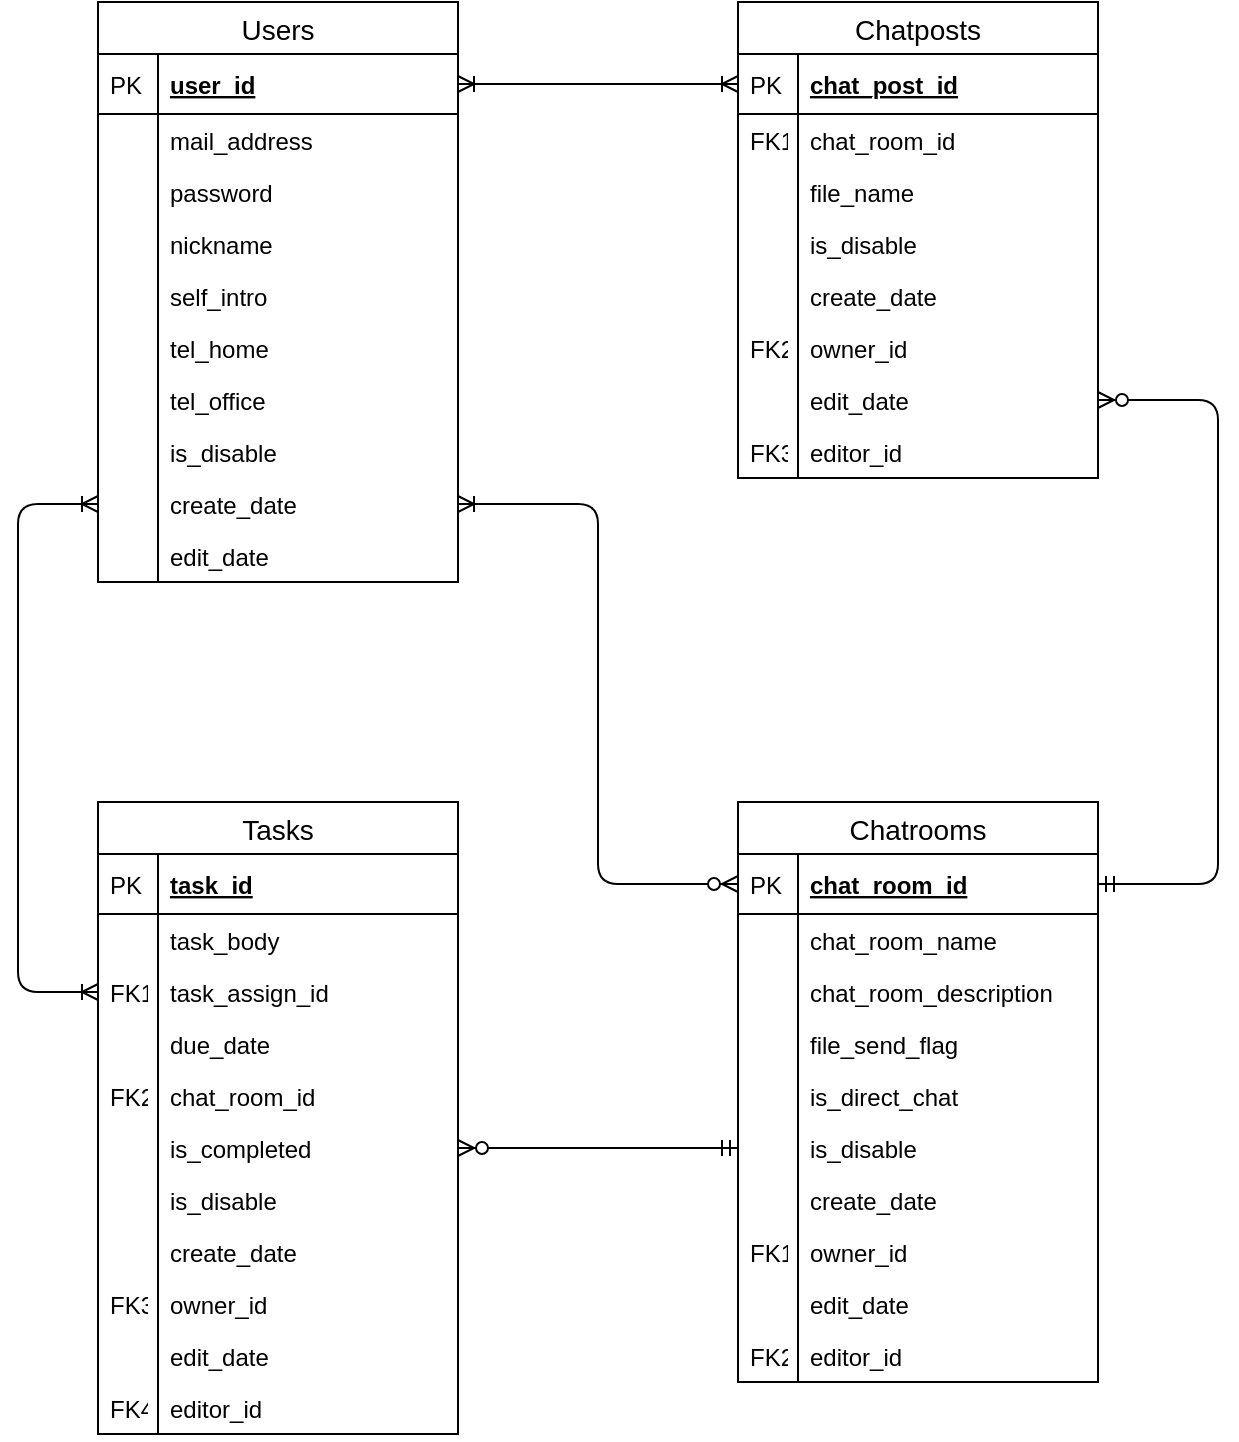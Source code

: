 <mxfile version="13.1.3">
    <diagram id="6hGFLwfOUW9BJ-s0fimq" name="Page-1">
        <mxGraphModel dx="1040" dy="845" grid="1" gridSize="10" guides="1" tooltips="1" connect="1" arrows="1" fold="1" page="1" pageScale="1" pageWidth="827" pageHeight="1169" math="0" shadow="0">
            <root>
                <mxCell id="0"/>
                <mxCell id="1" parent="0"/>
                <mxCell id="fFeSc8yLZqjDh52FjGIH-26" value="Chatposts" style="swimlane;fontStyle=0;childLayout=stackLayout;horizontal=1;startSize=26;horizontalStack=0;resizeParent=1;resizeParentMax=0;resizeLast=0;collapsible=1;marginBottom=0;align=center;fontSize=14;labelBackgroundColor=none;fillColor=none;" vertex="1" parent="1">
                    <mxGeometry x="480" y="160" width="180" height="238" as="geometry"/>
                </mxCell>
                <mxCell id="fFeSc8yLZqjDh52FjGIH-27" value="chat_post_id" style="shape=partialRectangle;top=0;left=0;right=0;bottom=1;align=left;verticalAlign=middle;fillColor=none;spacingLeft=34;spacingRight=4;overflow=hidden;rotatable=0;points=[[0,0.5],[1,0.5]];portConstraint=eastwest;dropTarget=0;fontStyle=5;fontSize=12;" vertex="1" parent="fFeSc8yLZqjDh52FjGIH-26">
                    <mxGeometry y="26" width="180" height="30" as="geometry"/>
                </mxCell>
                <mxCell id="fFeSc8yLZqjDh52FjGIH-28" value="PK" style="shape=partialRectangle;top=0;left=0;bottom=0;fillColor=none;align=left;verticalAlign=middle;spacingLeft=4;spacingRight=4;overflow=hidden;rotatable=0;points=[];portConstraint=eastwest;part=1;fontSize=12;" vertex="1" connectable="0" parent="fFeSc8yLZqjDh52FjGIH-27">
                    <mxGeometry width="30" height="30" as="geometry"/>
                </mxCell>
                <mxCell id="fFeSc8yLZqjDh52FjGIH-29" value="chat_room_id" style="shape=partialRectangle;top=0;left=0;right=0;bottom=0;align=left;verticalAlign=top;fillColor=none;spacingLeft=34;spacingRight=4;overflow=hidden;rotatable=0;points=[[0,0.5],[1,0.5]];portConstraint=eastwest;dropTarget=0;fontSize=12;" vertex="1" parent="fFeSc8yLZqjDh52FjGIH-26">
                    <mxGeometry y="56" width="180" height="26" as="geometry"/>
                </mxCell>
                <mxCell id="fFeSc8yLZqjDh52FjGIH-30" value="FK1" style="shape=partialRectangle;top=0;left=0;bottom=0;fillColor=none;align=left;verticalAlign=top;spacingLeft=4;spacingRight=4;overflow=hidden;rotatable=0;points=[];portConstraint=eastwest;part=1;fontSize=12;" vertex="1" connectable="0" parent="fFeSc8yLZqjDh52FjGIH-29">
                    <mxGeometry width="30" height="26" as="geometry"/>
                </mxCell>
                <mxCell id="fFeSc8yLZqjDh52FjGIH-31" value="file_name" style="shape=partialRectangle;top=0;left=0;right=0;bottom=0;align=left;verticalAlign=top;fillColor=none;spacingLeft=34;spacingRight=4;overflow=hidden;rotatable=0;points=[[0,0.5],[1,0.5]];portConstraint=eastwest;dropTarget=0;fontSize=12;" vertex="1" parent="fFeSc8yLZqjDh52FjGIH-26">
                    <mxGeometry y="82" width="180" height="26" as="geometry"/>
                </mxCell>
                <mxCell id="fFeSc8yLZqjDh52FjGIH-32" value="" style="shape=partialRectangle;top=0;left=0;bottom=0;fillColor=none;align=left;verticalAlign=top;spacingLeft=4;spacingRight=4;overflow=hidden;rotatable=0;points=[];portConstraint=eastwest;part=1;fontSize=12;" vertex="1" connectable="0" parent="fFeSc8yLZqjDh52FjGIH-31">
                    <mxGeometry width="30" height="26" as="geometry"/>
                </mxCell>
                <mxCell id="fFeSc8yLZqjDh52FjGIH-33" value="is_disable" style="shape=partialRectangle;top=0;left=0;right=0;bottom=0;align=left;verticalAlign=top;fillColor=none;spacingLeft=34;spacingRight=4;overflow=hidden;rotatable=0;points=[[0,0.5],[1,0.5]];portConstraint=eastwest;dropTarget=0;fontSize=12;" vertex="1" parent="fFeSc8yLZqjDh52FjGIH-26">
                    <mxGeometry y="108" width="180" height="26" as="geometry"/>
                </mxCell>
                <mxCell id="fFeSc8yLZqjDh52FjGIH-34" value="" style="shape=partialRectangle;top=0;left=0;bottom=0;fillColor=none;align=left;verticalAlign=top;spacingLeft=4;spacingRight=4;overflow=hidden;rotatable=0;points=[];portConstraint=eastwest;part=1;fontSize=12;" vertex="1" connectable="0" parent="fFeSc8yLZqjDh52FjGIH-33">
                    <mxGeometry width="30" height="26" as="geometry"/>
                </mxCell>
                <mxCell id="fFeSc8yLZqjDh52FjGIH-107" value="create_date" style="shape=partialRectangle;top=0;left=0;right=0;bottom=0;align=left;verticalAlign=top;fillColor=none;spacingLeft=34;spacingRight=4;overflow=hidden;rotatable=0;points=[[0,0.5],[1,0.5]];portConstraint=eastwest;dropTarget=0;fontSize=12;" vertex="1" parent="fFeSc8yLZqjDh52FjGIH-26">
                    <mxGeometry y="134" width="180" height="26" as="geometry"/>
                </mxCell>
                <mxCell id="fFeSc8yLZqjDh52FjGIH-108" value="" style="shape=partialRectangle;top=0;left=0;bottom=0;fillColor=none;align=left;verticalAlign=top;spacingLeft=4;spacingRight=4;overflow=hidden;rotatable=0;points=[];portConstraint=eastwest;part=1;fontSize=12;" vertex="1" connectable="0" parent="fFeSc8yLZqjDh52FjGIH-107">
                    <mxGeometry width="30" height="26" as="geometry"/>
                </mxCell>
                <mxCell id="fFeSc8yLZqjDh52FjGIH-109" value="owner_id" style="shape=partialRectangle;top=0;left=0;right=0;bottom=0;align=left;verticalAlign=top;fillColor=none;spacingLeft=34;spacingRight=4;overflow=hidden;rotatable=0;points=[[0,0.5],[1,0.5]];portConstraint=eastwest;dropTarget=0;fontSize=12;" vertex="1" parent="fFeSc8yLZqjDh52FjGIH-26">
                    <mxGeometry y="160" width="180" height="26" as="geometry"/>
                </mxCell>
                <mxCell id="fFeSc8yLZqjDh52FjGIH-110" value="FK2" style="shape=partialRectangle;top=0;left=0;bottom=0;fillColor=none;align=left;verticalAlign=top;spacingLeft=4;spacingRight=4;overflow=hidden;rotatable=0;points=[];portConstraint=eastwest;part=1;fontSize=12;" vertex="1" connectable="0" parent="fFeSc8yLZqjDh52FjGIH-109">
                    <mxGeometry width="30" height="26" as="geometry"/>
                </mxCell>
                <mxCell id="fFeSc8yLZqjDh52FjGIH-111" value="edit_date" style="shape=partialRectangle;top=0;left=0;right=0;bottom=0;align=left;verticalAlign=top;fillColor=none;spacingLeft=34;spacingRight=4;overflow=hidden;rotatable=0;points=[[0,0.5],[1,0.5]];portConstraint=eastwest;dropTarget=0;fontSize=12;" vertex="1" parent="fFeSc8yLZqjDh52FjGIH-26">
                    <mxGeometry y="186" width="180" height="26" as="geometry"/>
                </mxCell>
                <mxCell id="fFeSc8yLZqjDh52FjGIH-112" value="" style="shape=partialRectangle;top=0;left=0;bottom=0;fillColor=none;align=left;verticalAlign=top;spacingLeft=4;spacingRight=4;overflow=hidden;rotatable=0;points=[];portConstraint=eastwest;part=1;fontSize=12;" vertex="1" connectable="0" parent="fFeSc8yLZqjDh52FjGIH-111">
                    <mxGeometry width="30" height="26" as="geometry"/>
                </mxCell>
                <mxCell id="fFeSc8yLZqjDh52FjGIH-113" value="editor_id" style="shape=partialRectangle;top=0;left=0;right=0;bottom=0;align=left;verticalAlign=top;fillColor=none;spacingLeft=34;spacingRight=4;overflow=hidden;rotatable=0;points=[[0,0.5],[1,0.5]];portConstraint=eastwest;dropTarget=0;fontSize=12;" vertex="1" parent="fFeSc8yLZqjDh52FjGIH-26">
                    <mxGeometry y="212" width="180" height="26" as="geometry"/>
                </mxCell>
                <mxCell id="fFeSc8yLZqjDh52FjGIH-114" value="FK3" style="shape=partialRectangle;top=0;left=0;bottom=0;fillColor=none;align=left;verticalAlign=top;spacingLeft=4;spacingRight=4;overflow=hidden;rotatable=0;points=[];portConstraint=eastwest;part=1;fontSize=12;" vertex="1" connectable="0" parent="fFeSc8yLZqjDh52FjGIH-113">
                    <mxGeometry width="30" height="26" as="geometry"/>
                </mxCell>
                <mxCell id="fFeSc8yLZqjDh52FjGIH-1" value="Users" style="swimlane;fontStyle=0;childLayout=stackLayout;horizontal=1;startSize=26;horizontalStack=0;resizeParent=1;resizeParentMax=0;resizeLast=0;collapsible=1;marginBottom=0;align=center;fontSize=14;" vertex="1" parent="1">
                    <mxGeometry x="160" y="160" width="180" height="290" as="geometry">
                        <mxRectangle x="80" y="160" width="70" height="26" as="alternateBounds"/>
                    </mxGeometry>
                </mxCell>
                <mxCell id="fFeSc8yLZqjDh52FjGIH-2" value="user_id" style="shape=partialRectangle;top=0;left=0;right=0;bottom=1;align=left;verticalAlign=middle;fillColor=none;spacingLeft=34;spacingRight=4;overflow=hidden;rotatable=0;points=[[0,0.5],[1,0.5]];portConstraint=eastwest;dropTarget=0;fontStyle=5;fontSize=12;" vertex="1" parent="fFeSc8yLZqjDh52FjGIH-1">
                    <mxGeometry y="26" width="180" height="30" as="geometry"/>
                </mxCell>
                <mxCell id="fFeSc8yLZqjDh52FjGIH-3" value="PK" style="shape=partialRectangle;top=0;left=0;bottom=0;fillColor=none;align=left;verticalAlign=middle;spacingLeft=4;spacingRight=4;overflow=hidden;rotatable=0;points=[];portConstraint=eastwest;part=1;fontSize=12;" vertex="1" connectable="0" parent="fFeSc8yLZqjDh52FjGIH-2">
                    <mxGeometry width="30" height="30" as="geometry"/>
                </mxCell>
                <mxCell id="fFeSc8yLZqjDh52FjGIH-4" value="mail_address" style="shape=partialRectangle;top=0;left=0;right=0;bottom=0;align=left;verticalAlign=top;fillColor=none;spacingLeft=34;spacingRight=4;overflow=hidden;rotatable=0;points=[[0,0.5],[1,0.5]];portConstraint=eastwest;dropTarget=0;fontSize=12;" vertex="1" parent="fFeSc8yLZqjDh52FjGIH-1">
                    <mxGeometry y="56" width="180" height="26" as="geometry"/>
                </mxCell>
                <mxCell id="fFeSc8yLZqjDh52FjGIH-5" value="" style="shape=partialRectangle;top=0;left=0;bottom=0;fillColor=none;align=left;verticalAlign=top;spacingLeft=4;spacingRight=4;overflow=hidden;rotatable=0;points=[];portConstraint=eastwest;part=1;fontSize=12;" vertex="1" connectable="0" parent="fFeSc8yLZqjDh52FjGIH-4">
                    <mxGeometry width="30" height="26" as="geometry"/>
                </mxCell>
                <mxCell id="fFeSc8yLZqjDh52FjGIH-20" value="password" style="shape=partialRectangle;top=0;left=0;right=0;bottom=0;align=left;verticalAlign=top;fillColor=none;spacingLeft=34;spacingRight=4;overflow=hidden;rotatable=0;points=[[0,0.5],[1,0.5]];portConstraint=eastwest;dropTarget=0;fontSize=12;" vertex="1" parent="fFeSc8yLZqjDh52FjGIH-1">
                    <mxGeometry y="82" width="180" height="26" as="geometry"/>
                </mxCell>
                <mxCell id="fFeSc8yLZqjDh52FjGIH-21" value="" style="shape=partialRectangle;top=0;left=0;bottom=0;fillColor=none;align=left;verticalAlign=top;spacingLeft=4;spacingRight=4;overflow=hidden;rotatable=0;points=[];portConstraint=eastwest;part=1;fontSize=12;" vertex="1" connectable="0" parent="fFeSc8yLZqjDh52FjGIH-20">
                    <mxGeometry width="30" height="26" as="geometry"/>
                </mxCell>
                <mxCell id="fFeSc8yLZqjDh52FjGIH-6" value="nickname" style="shape=partialRectangle;top=0;left=0;right=0;bottom=0;align=left;verticalAlign=top;fillColor=none;spacingLeft=34;spacingRight=4;overflow=hidden;rotatable=0;points=[[0,0.5],[1,0.5]];portConstraint=eastwest;dropTarget=0;fontSize=12;labelBackgroundColor=none;" vertex="1" parent="fFeSc8yLZqjDh52FjGIH-1">
                    <mxGeometry y="108" width="180" height="26" as="geometry"/>
                </mxCell>
                <mxCell id="fFeSc8yLZqjDh52FjGIH-7" value="" style="shape=partialRectangle;top=0;left=0;bottom=0;fillColor=none;align=left;verticalAlign=top;spacingLeft=4;spacingRight=4;overflow=hidden;rotatable=0;points=[];portConstraint=eastwest;part=1;fontSize=12;" vertex="1" connectable="0" parent="fFeSc8yLZqjDh52FjGIH-6">
                    <mxGeometry width="30" height="26" as="geometry"/>
                </mxCell>
                <mxCell id="fFeSc8yLZqjDh52FjGIH-8" value="self_intro" style="shape=partialRectangle;top=0;left=0;right=0;bottom=0;align=left;verticalAlign=top;fillColor=none;spacingLeft=34;spacingRight=4;overflow=hidden;rotatable=0;points=[[0,0.5],[1,0.5]];portConstraint=eastwest;dropTarget=0;fontSize=12;" vertex="1" parent="fFeSc8yLZqjDh52FjGIH-1">
                    <mxGeometry y="134" width="180" height="26" as="geometry"/>
                </mxCell>
                <mxCell id="fFeSc8yLZqjDh52FjGIH-9" value="" style="shape=partialRectangle;top=0;left=0;bottom=0;fillColor=none;align=left;verticalAlign=top;spacingLeft=4;spacingRight=4;overflow=hidden;rotatable=0;points=[];portConstraint=eastwest;part=1;fontSize=12;" vertex="1" connectable="0" parent="fFeSc8yLZqjDh52FjGIH-8">
                    <mxGeometry width="30" height="26" as="geometry"/>
                </mxCell>
                <mxCell id="fFeSc8yLZqjDh52FjGIH-14" value="tel_home" style="shape=partialRectangle;top=0;left=0;right=0;bottom=0;align=left;verticalAlign=top;fillColor=none;spacingLeft=34;spacingRight=4;overflow=hidden;rotatable=0;points=[[0,0.5],[1,0.5]];portConstraint=eastwest;dropTarget=0;fontSize=12;" vertex="1" parent="fFeSc8yLZqjDh52FjGIH-1">
                    <mxGeometry y="160" width="180" height="26" as="geometry"/>
                </mxCell>
                <mxCell id="fFeSc8yLZqjDh52FjGIH-15" value="" style="shape=partialRectangle;top=0;left=0;bottom=0;fillColor=none;align=left;verticalAlign=top;spacingLeft=4;spacingRight=4;overflow=hidden;rotatable=0;points=[];portConstraint=eastwest;part=1;fontSize=12;" vertex="1" connectable="0" parent="fFeSc8yLZqjDh52FjGIH-14">
                    <mxGeometry width="30" height="26" as="geometry"/>
                </mxCell>
                <mxCell id="fFeSc8yLZqjDh52FjGIH-16" value="tel_office" style="shape=partialRectangle;top=0;left=0;right=0;bottom=0;align=left;verticalAlign=top;fillColor=none;spacingLeft=34;spacingRight=4;overflow=hidden;rotatable=0;points=[[0,0.5],[1,0.5]];portConstraint=eastwest;dropTarget=0;fontSize=12;" vertex="1" parent="fFeSc8yLZqjDh52FjGIH-1">
                    <mxGeometry y="186" width="180" height="26" as="geometry"/>
                </mxCell>
                <mxCell id="fFeSc8yLZqjDh52FjGIH-17" value="" style="shape=partialRectangle;top=0;left=0;bottom=0;fillColor=none;align=left;verticalAlign=top;spacingLeft=4;spacingRight=4;overflow=hidden;rotatable=0;points=[];portConstraint=eastwest;part=1;fontSize=12;" vertex="1" connectable="0" parent="fFeSc8yLZqjDh52FjGIH-16">
                    <mxGeometry width="30" height="26" as="geometry"/>
                </mxCell>
                <mxCell id="fFeSc8yLZqjDh52FjGIH-18" value="is_disable" style="shape=partialRectangle;top=0;left=0;right=0;bottom=0;align=left;verticalAlign=top;fillColor=none;spacingLeft=34;spacingRight=4;overflow=hidden;rotatable=0;points=[[0,0.5],[1,0.5]];portConstraint=eastwest;dropTarget=0;fontSize=12;" vertex="1" parent="fFeSc8yLZqjDh52FjGIH-1">
                    <mxGeometry y="212" width="180" height="26" as="geometry"/>
                </mxCell>
                <mxCell id="fFeSc8yLZqjDh52FjGIH-19" value="" style="shape=partialRectangle;top=0;left=0;bottom=0;fillColor=none;align=left;verticalAlign=top;spacingLeft=4;spacingRight=4;overflow=hidden;rotatable=0;points=[];portConstraint=eastwest;part=1;fontSize=12;" vertex="1" connectable="0" parent="fFeSc8yLZqjDh52FjGIH-18">
                    <mxGeometry width="30" height="26" as="geometry"/>
                </mxCell>
                <mxCell id="fFeSc8yLZqjDh52FjGIH-67" value="create_date" style="shape=partialRectangle;top=0;left=0;right=0;bottom=0;align=left;verticalAlign=top;fillColor=none;spacingLeft=34;spacingRight=4;overflow=hidden;rotatable=0;points=[[0,0.5],[1,0.5]];portConstraint=eastwest;dropTarget=0;fontSize=12;" vertex="1" parent="fFeSc8yLZqjDh52FjGIH-1">
                    <mxGeometry y="238" width="180" height="26" as="geometry"/>
                </mxCell>
                <mxCell id="fFeSc8yLZqjDh52FjGIH-68" value="" style="shape=partialRectangle;top=0;left=0;bottom=0;fillColor=none;align=left;verticalAlign=top;spacingLeft=4;spacingRight=4;overflow=hidden;rotatable=0;points=[];portConstraint=eastwest;part=1;fontSize=12;" vertex="1" connectable="0" parent="fFeSc8yLZqjDh52FjGIH-67">
                    <mxGeometry width="30" height="26" as="geometry"/>
                </mxCell>
                <mxCell id="fFeSc8yLZqjDh52FjGIH-69" value="edit_date" style="shape=partialRectangle;top=0;left=0;right=0;bottom=0;align=left;verticalAlign=top;fillColor=none;spacingLeft=34;spacingRight=4;overflow=hidden;rotatable=0;points=[[0,0.5],[1,0.5]];portConstraint=eastwest;dropTarget=0;fontSize=12;" vertex="1" parent="fFeSc8yLZqjDh52FjGIH-1">
                    <mxGeometry y="264" width="180" height="26" as="geometry"/>
                </mxCell>
                <mxCell id="fFeSc8yLZqjDh52FjGIH-70" value="" style="shape=partialRectangle;top=0;left=0;bottom=0;fillColor=none;align=left;verticalAlign=top;spacingLeft=4;spacingRight=4;overflow=hidden;rotatable=0;points=[];portConstraint=eastwest;part=1;fontSize=12;" vertex="1" connectable="0" parent="fFeSc8yLZqjDh52FjGIH-69">
                    <mxGeometry width="30" height="26" as="geometry"/>
                </mxCell>
                <mxCell id="fFeSc8yLZqjDh52FjGIH-72" value="Tasks" style="swimlane;fontStyle=0;childLayout=stackLayout;horizontal=1;startSize=26;horizontalStack=0;resizeParent=1;resizeParentMax=0;resizeLast=0;collapsible=1;marginBottom=0;align=center;fontSize=14;labelBackgroundColor=none;fillColor=none;" vertex="1" parent="1">
                    <mxGeometry x="160" y="560" width="180" height="316" as="geometry"/>
                </mxCell>
                <mxCell id="fFeSc8yLZqjDh52FjGIH-73" value="task_id" style="shape=partialRectangle;top=0;left=0;right=0;bottom=1;align=left;verticalAlign=middle;fillColor=none;spacingLeft=34;spacingRight=4;overflow=hidden;rotatable=0;points=[[0,0.5],[1,0.5]];portConstraint=eastwest;dropTarget=0;fontStyle=5;fontSize=12;" vertex="1" parent="fFeSc8yLZqjDh52FjGIH-72">
                    <mxGeometry y="26" width="180" height="30" as="geometry"/>
                </mxCell>
                <mxCell id="fFeSc8yLZqjDh52FjGIH-74" value="PK" style="shape=partialRectangle;top=0;left=0;bottom=0;fillColor=none;align=left;verticalAlign=middle;spacingLeft=4;spacingRight=4;overflow=hidden;rotatable=0;points=[];portConstraint=eastwest;part=1;fontSize=12;" vertex="1" connectable="0" parent="fFeSc8yLZqjDh52FjGIH-73">
                    <mxGeometry width="30" height="30" as="geometry"/>
                </mxCell>
                <mxCell id="fFeSc8yLZqjDh52FjGIH-75" value="task_body" style="shape=partialRectangle;top=0;left=0;right=0;bottom=0;align=left;verticalAlign=top;fillColor=none;spacingLeft=34;spacingRight=4;overflow=hidden;rotatable=0;points=[[0,0.5],[1,0.5]];portConstraint=eastwest;dropTarget=0;fontSize=12;" vertex="1" parent="fFeSc8yLZqjDh52FjGIH-72">
                    <mxGeometry y="56" width="180" height="26" as="geometry"/>
                </mxCell>
                <mxCell id="fFeSc8yLZqjDh52FjGIH-76" value="" style="shape=partialRectangle;top=0;left=0;bottom=0;fillColor=none;align=left;verticalAlign=top;spacingLeft=4;spacingRight=4;overflow=hidden;rotatable=0;points=[];portConstraint=eastwest;part=1;fontSize=12;" vertex="1" connectable="0" parent="fFeSc8yLZqjDh52FjGIH-75">
                    <mxGeometry width="30" height="26" as="geometry"/>
                </mxCell>
                <mxCell id="fFeSc8yLZqjDh52FjGIH-77" value="task_assign_id" style="shape=partialRectangle;top=0;left=0;right=0;bottom=0;align=left;verticalAlign=top;fillColor=none;spacingLeft=34;spacingRight=4;overflow=hidden;rotatable=0;points=[[0,0.5],[1,0.5]];portConstraint=eastwest;dropTarget=0;fontSize=12;" vertex="1" parent="fFeSc8yLZqjDh52FjGIH-72">
                    <mxGeometry y="82" width="180" height="26" as="geometry"/>
                </mxCell>
                <mxCell id="fFeSc8yLZqjDh52FjGIH-78" value="FK1" style="shape=partialRectangle;top=0;left=0;bottom=0;fillColor=none;align=left;verticalAlign=top;spacingLeft=4;spacingRight=4;overflow=hidden;rotatable=0;points=[];portConstraint=eastwest;part=1;fontSize=12;" vertex="1" connectable="0" parent="fFeSc8yLZqjDh52FjGIH-77">
                    <mxGeometry width="30" height="26" as="geometry"/>
                </mxCell>
                <mxCell id="fFeSc8yLZqjDh52FjGIH-79" value="due_date" style="shape=partialRectangle;top=0;left=0;right=0;bottom=0;align=left;verticalAlign=top;fillColor=none;spacingLeft=34;spacingRight=4;overflow=hidden;rotatable=0;points=[[0,0.5],[1,0.5]];portConstraint=eastwest;dropTarget=0;fontSize=12;" vertex="1" parent="fFeSc8yLZqjDh52FjGIH-72">
                    <mxGeometry y="108" width="180" height="26" as="geometry"/>
                </mxCell>
                <mxCell id="fFeSc8yLZqjDh52FjGIH-80" value="" style="shape=partialRectangle;top=0;left=0;bottom=0;fillColor=none;align=left;verticalAlign=top;spacingLeft=4;spacingRight=4;overflow=hidden;rotatable=0;points=[];portConstraint=eastwest;part=1;fontSize=12;" vertex="1" connectable="0" parent="fFeSc8yLZqjDh52FjGIH-79">
                    <mxGeometry width="30" height="26" as="geometry"/>
                </mxCell>
                <mxCell id="fFeSc8yLZqjDh52FjGIH-83" value="chat_room_id" style="shape=partialRectangle;top=0;left=0;right=0;bottom=0;align=left;verticalAlign=top;fillColor=none;spacingLeft=34;spacingRight=4;overflow=hidden;rotatable=0;points=[[0,0.5],[1,0.5]];portConstraint=eastwest;dropTarget=0;fontSize=12;" vertex="1" parent="fFeSc8yLZqjDh52FjGIH-72">
                    <mxGeometry y="134" width="180" height="26" as="geometry"/>
                </mxCell>
                <mxCell id="fFeSc8yLZqjDh52FjGIH-84" value="FK2" style="shape=partialRectangle;top=0;left=0;bottom=0;fillColor=none;align=left;verticalAlign=top;spacingLeft=4;spacingRight=4;overflow=hidden;rotatable=0;points=[];portConstraint=eastwest;part=1;fontSize=12;" vertex="1" connectable="0" parent="fFeSc8yLZqjDh52FjGIH-83">
                    <mxGeometry width="30" height="26" as="geometry"/>
                </mxCell>
                <mxCell id="fFeSc8yLZqjDh52FjGIH-85" value="is_completed" style="shape=partialRectangle;top=0;left=0;right=0;bottom=0;align=left;verticalAlign=top;fillColor=none;spacingLeft=34;spacingRight=4;overflow=hidden;rotatable=0;points=[[0,0.5],[1,0.5]];portConstraint=eastwest;dropTarget=0;fontSize=12;" vertex="1" parent="fFeSc8yLZqjDh52FjGIH-72">
                    <mxGeometry y="160" width="180" height="26" as="geometry"/>
                </mxCell>
                <mxCell id="fFeSc8yLZqjDh52FjGIH-86" value="" style="shape=partialRectangle;top=0;left=0;bottom=0;fillColor=none;align=left;verticalAlign=top;spacingLeft=4;spacingRight=4;overflow=hidden;rotatable=0;points=[];portConstraint=eastwest;part=1;fontSize=12;" vertex="1" connectable="0" parent="fFeSc8yLZqjDh52FjGIH-85">
                    <mxGeometry width="30" height="26" as="geometry"/>
                </mxCell>
                <mxCell id="fFeSc8yLZqjDh52FjGIH-87" value="is_disable" style="shape=partialRectangle;top=0;left=0;right=0;bottom=0;align=left;verticalAlign=top;fillColor=none;spacingLeft=34;spacingRight=4;overflow=hidden;rotatable=0;points=[[0,0.5],[1,0.5]];portConstraint=eastwest;dropTarget=0;fontSize=12;" vertex="1" parent="fFeSc8yLZqjDh52FjGIH-72">
                    <mxGeometry y="186" width="180" height="26" as="geometry"/>
                </mxCell>
                <mxCell id="fFeSc8yLZqjDh52FjGIH-88" value="" style="shape=partialRectangle;top=0;left=0;bottom=0;fillColor=none;align=left;verticalAlign=top;spacingLeft=4;spacingRight=4;overflow=hidden;rotatable=0;points=[];portConstraint=eastwest;part=1;fontSize=12;" vertex="1" connectable="0" parent="fFeSc8yLZqjDh52FjGIH-87">
                    <mxGeometry width="30" height="26" as="geometry"/>
                </mxCell>
                <mxCell id="fFeSc8yLZqjDh52FjGIH-89" value="create_date" style="shape=partialRectangle;top=0;left=0;right=0;bottom=0;align=left;verticalAlign=top;fillColor=none;spacingLeft=34;spacingRight=4;overflow=hidden;rotatable=0;points=[[0,0.5],[1,0.5]];portConstraint=eastwest;dropTarget=0;fontSize=12;" vertex="1" parent="fFeSc8yLZqjDh52FjGIH-72">
                    <mxGeometry y="212" width="180" height="26" as="geometry"/>
                </mxCell>
                <mxCell id="fFeSc8yLZqjDh52FjGIH-90" value="" style="shape=partialRectangle;top=0;left=0;bottom=0;fillColor=none;align=left;verticalAlign=top;spacingLeft=4;spacingRight=4;overflow=hidden;rotatable=0;points=[];portConstraint=eastwest;part=1;fontSize=12;" vertex="1" connectable="0" parent="fFeSc8yLZqjDh52FjGIH-89">
                    <mxGeometry width="30" height="26" as="geometry"/>
                </mxCell>
                <mxCell id="fFeSc8yLZqjDh52FjGIH-91" value="owner_id" style="shape=partialRectangle;top=0;left=0;right=0;bottom=0;align=left;verticalAlign=top;fillColor=none;spacingLeft=34;spacingRight=4;overflow=hidden;rotatable=0;points=[[0,0.5],[1,0.5]];portConstraint=eastwest;dropTarget=0;fontSize=12;" vertex="1" parent="fFeSc8yLZqjDh52FjGIH-72">
                    <mxGeometry y="238" width="180" height="26" as="geometry"/>
                </mxCell>
                <mxCell id="fFeSc8yLZqjDh52FjGIH-92" value="FK3" style="shape=partialRectangle;top=0;left=0;bottom=0;fillColor=none;align=left;verticalAlign=top;spacingLeft=4;spacingRight=4;overflow=hidden;rotatable=0;points=[];portConstraint=eastwest;part=1;fontSize=12;" vertex="1" connectable="0" parent="fFeSc8yLZqjDh52FjGIH-91">
                    <mxGeometry width="30" height="26" as="geometry"/>
                </mxCell>
                <mxCell id="fFeSc8yLZqjDh52FjGIH-93" value="edit_date" style="shape=partialRectangle;top=0;left=0;right=0;bottom=0;align=left;verticalAlign=top;fillColor=none;spacingLeft=34;spacingRight=4;overflow=hidden;rotatable=0;points=[[0,0.5],[1,0.5]];portConstraint=eastwest;dropTarget=0;fontSize=12;" vertex="1" parent="fFeSc8yLZqjDh52FjGIH-72">
                    <mxGeometry y="264" width="180" height="26" as="geometry"/>
                </mxCell>
                <mxCell id="fFeSc8yLZqjDh52FjGIH-94" value="" style="shape=partialRectangle;top=0;left=0;bottom=0;fillColor=none;align=left;verticalAlign=top;spacingLeft=4;spacingRight=4;overflow=hidden;rotatable=0;points=[];portConstraint=eastwest;part=1;fontSize=12;" vertex="1" connectable="0" parent="fFeSc8yLZqjDh52FjGIH-93">
                    <mxGeometry width="30" height="26" as="geometry"/>
                </mxCell>
                <mxCell id="fFeSc8yLZqjDh52FjGIH-95" value="editor_id" style="shape=partialRectangle;top=0;left=0;right=0;bottom=0;align=left;verticalAlign=top;fillColor=none;spacingLeft=34;spacingRight=4;overflow=hidden;rotatable=0;points=[[0,0.5],[1,0.5]];portConstraint=eastwest;dropTarget=0;fontSize=12;" vertex="1" parent="fFeSc8yLZqjDh52FjGIH-72">
                    <mxGeometry y="290" width="180" height="26" as="geometry"/>
                </mxCell>
                <mxCell id="fFeSc8yLZqjDh52FjGIH-96" value="FK4" style="shape=partialRectangle;top=0;left=0;bottom=0;fillColor=none;align=left;verticalAlign=top;spacingLeft=4;spacingRight=4;overflow=hidden;rotatable=0;points=[];portConstraint=eastwest;part=1;fontSize=12;" vertex="1" connectable="0" parent="fFeSc8yLZqjDh52FjGIH-95">
                    <mxGeometry width="30" height="26" as="geometry"/>
                </mxCell>
                <mxCell id="fFeSc8yLZqjDh52FjGIH-50" value="Chatrooms" style="swimlane;fontStyle=0;childLayout=stackLayout;horizontal=1;startSize=26;horizontalStack=0;resizeParent=1;resizeParentMax=0;resizeLast=0;collapsible=1;marginBottom=0;align=center;fontSize=14;labelBackgroundColor=none;fillColor=none;" vertex="1" parent="1">
                    <mxGeometry x="480" y="560" width="180" height="290" as="geometry"/>
                </mxCell>
                <mxCell id="fFeSc8yLZqjDh52FjGIH-51" value="chat_room_id" style="shape=partialRectangle;top=0;left=0;right=0;bottom=1;align=left;verticalAlign=middle;fillColor=none;spacingLeft=34;spacingRight=4;overflow=hidden;rotatable=0;points=[[0,0.5],[1,0.5]];portConstraint=eastwest;dropTarget=0;fontStyle=5;fontSize=12;" vertex="1" parent="fFeSc8yLZqjDh52FjGIH-50">
                    <mxGeometry y="26" width="180" height="30" as="geometry"/>
                </mxCell>
                <mxCell id="fFeSc8yLZqjDh52FjGIH-52" value="PK" style="shape=partialRectangle;top=0;left=0;bottom=0;fillColor=none;align=left;verticalAlign=middle;spacingLeft=4;spacingRight=4;overflow=hidden;rotatable=0;points=[];portConstraint=eastwest;part=1;fontSize=12;" vertex="1" connectable="0" parent="fFeSc8yLZqjDh52FjGIH-51">
                    <mxGeometry width="30" height="30" as="geometry"/>
                </mxCell>
                <mxCell id="fFeSc8yLZqjDh52FjGIH-53" value="chat_room_name" style="shape=partialRectangle;top=0;left=0;right=0;bottom=0;align=left;verticalAlign=top;fillColor=none;spacingLeft=34;spacingRight=4;overflow=hidden;rotatable=0;points=[[0,0.5],[1,0.5]];portConstraint=eastwest;dropTarget=0;fontSize=12;" vertex="1" parent="fFeSc8yLZqjDh52FjGIH-50">
                    <mxGeometry y="56" width="180" height="26" as="geometry"/>
                </mxCell>
                <mxCell id="fFeSc8yLZqjDh52FjGIH-54" value="" style="shape=partialRectangle;top=0;left=0;bottom=0;fillColor=none;align=left;verticalAlign=top;spacingLeft=4;spacingRight=4;overflow=hidden;rotatable=0;points=[];portConstraint=eastwest;part=1;fontSize=12;" vertex="1" connectable="0" parent="fFeSc8yLZqjDh52FjGIH-53">
                    <mxGeometry width="30" height="26" as="geometry"/>
                </mxCell>
                <mxCell id="fFeSc8yLZqjDh52FjGIH-55" value="chat_room_description" style="shape=partialRectangle;top=0;left=0;right=0;bottom=0;align=left;verticalAlign=top;fillColor=none;spacingLeft=34;spacingRight=4;overflow=hidden;rotatable=0;points=[[0,0.5],[1,0.5]];portConstraint=eastwest;dropTarget=0;fontSize=12;" vertex="1" parent="fFeSc8yLZqjDh52FjGIH-50">
                    <mxGeometry y="82" width="180" height="26" as="geometry"/>
                </mxCell>
                <mxCell id="fFeSc8yLZqjDh52FjGIH-56" value="" style="shape=partialRectangle;top=0;left=0;bottom=0;fillColor=none;align=left;verticalAlign=top;spacingLeft=4;spacingRight=4;overflow=hidden;rotatable=0;points=[];portConstraint=eastwest;part=1;fontSize=12;" vertex="1" connectable="0" parent="fFeSc8yLZqjDh52FjGIH-55">
                    <mxGeometry width="30" height="26" as="geometry"/>
                </mxCell>
                <mxCell id="fFeSc8yLZqjDh52FjGIH-57" value="file_send_flag" style="shape=partialRectangle;top=0;left=0;right=0;bottom=0;align=left;verticalAlign=top;fillColor=none;spacingLeft=34;spacingRight=4;overflow=hidden;rotatable=0;points=[[0,0.5],[1,0.5]];portConstraint=eastwest;dropTarget=0;fontSize=12;" vertex="1" parent="fFeSc8yLZqjDh52FjGIH-50">
                    <mxGeometry y="108" width="180" height="26" as="geometry"/>
                </mxCell>
                <mxCell id="fFeSc8yLZqjDh52FjGIH-58" value="" style="shape=partialRectangle;top=0;left=0;bottom=0;fillColor=none;align=left;verticalAlign=top;spacingLeft=4;spacingRight=4;overflow=hidden;rotatable=0;points=[];portConstraint=eastwest;part=1;fontSize=12;" vertex="1" connectable="0" parent="fFeSc8yLZqjDh52FjGIH-57">
                    <mxGeometry width="30" height="26" as="geometry"/>
                </mxCell>
                <mxCell id="fFeSc8yLZqjDh52FjGIH-62" value="is_direct_chat" style="shape=partialRectangle;top=0;left=0;right=0;bottom=0;align=left;verticalAlign=top;fillColor=none;spacingLeft=34;spacingRight=4;overflow=hidden;rotatable=0;points=[[0,0.5],[1,0.5]];portConstraint=eastwest;dropTarget=0;fontSize=12;" vertex="1" parent="fFeSc8yLZqjDh52FjGIH-50">
                    <mxGeometry y="134" width="180" height="26" as="geometry"/>
                </mxCell>
                <mxCell id="fFeSc8yLZqjDh52FjGIH-63" value="" style="shape=partialRectangle;top=0;left=0;bottom=0;fillColor=none;align=left;verticalAlign=top;spacingLeft=4;spacingRight=4;overflow=hidden;rotatable=0;points=[];portConstraint=eastwest;part=1;fontSize=12;" vertex="1" connectable="0" parent="fFeSc8yLZqjDh52FjGIH-62">
                    <mxGeometry width="30" height="26" as="geometry"/>
                </mxCell>
                <mxCell id="fFeSc8yLZqjDh52FjGIH-97" value="is_disable" style="shape=partialRectangle;top=0;left=0;right=0;bottom=0;align=left;verticalAlign=top;fillColor=none;spacingLeft=34;spacingRight=4;overflow=hidden;rotatable=0;points=[[0,0.5],[1,0.5]];portConstraint=eastwest;dropTarget=0;fontSize=12;" vertex="1" parent="fFeSc8yLZqjDh52FjGIH-50">
                    <mxGeometry y="160" width="180" height="26" as="geometry"/>
                </mxCell>
                <mxCell id="fFeSc8yLZqjDh52FjGIH-98" value="" style="shape=partialRectangle;top=0;left=0;bottom=0;fillColor=none;align=left;verticalAlign=top;spacingLeft=4;spacingRight=4;overflow=hidden;rotatable=0;points=[];portConstraint=eastwest;part=1;fontSize=12;" vertex="1" connectable="0" parent="fFeSc8yLZqjDh52FjGIH-97">
                    <mxGeometry width="30" height="26" as="geometry"/>
                </mxCell>
                <mxCell id="fFeSc8yLZqjDh52FjGIH-99" value="create_date" style="shape=partialRectangle;top=0;left=0;right=0;bottom=0;align=left;verticalAlign=top;fillColor=none;spacingLeft=34;spacingRight=4;overflow=hidden;rotatable=0;points=[[0,0.5],[1,0.5]];portConstraint=eastwest;dropTarget=0;fontSize=12;" vertex="1" parent="fFeSc8yLZqjDh52FjGIH-50">
                    <mxGeometry y="186" width="180" height="26" as="geometry"/>
                </mxCell>
                <mxCell id="fFeSc8yLZqjDh52FjGIH-100" value="" style="shape=partialRectangle;top=0;left=0;bottom=0;fillColor=none;align=left;verticalAlign=top;spacingLeft=4;spacingRight=4;overflow=hidden;rotatable=0;points=[];portConstraint=eastwest;part=1;fontSize=12;" vertex="1" connectable="0" parent="fFeSc8yLZqjDh52FjGIH-99">
                    <mxGeometry width="30" height="26" as="geometry"/>
                </mxCell>
                <mxCell id="fFeSc8yLZqjDh52FjGIH-101" value="owner_id" style="shape=partialRectangle;top=0;left=0;right=0;bottom=0;align=left;verticalAlign=top;fillColor=none;spacingLeft=34;spacingRight=4;overflow=hidden;rotatable=0;points=[[0,0.5],[1,0.5]];portConstraint=eastwest;dropTarget=0;fontSize=12;" vertex="1" parent="fFeSc8yLZqjDh52FjGIH-50">
                    <mxGeometry y="212" width="180" height="26" as="geometry"/>
                </mxCell>
                <mxCell id="fFeSc8yLZqjDh52FjGIH-102" value="FK1" style="shape=partialRectangle;top=0;left=0;bottom=0;fillColor=none;align=left;verticalAlign=top;spacingLeft=4;spacingRight=4;overflow=hidden;rotatable=0;points=[];portConstraint=eastwest;part=1;fontSize=12;" vertex="1" connectable="0" parent="fFeSc8yLZqjDh52FjGIH-101">
                    <mxGeometry width="30" height="26" as="geometry"/>
                </mxCell>
                <mxCell id="fFeSc8yLZqjDh52FjGIH-103" value="edit_date" style="shape=partialRectangle;top=0;left=0;right=0;bottom=0;align=left;verticalAlign=top;fillColor=none;spacingLeft=34;spacingRight=4;overflow=hidden;rotatable=0;points=[[0,0.5],[1,0.5]];portConstraint=eastwest;dropTarget=0;fontSize=12;" vertex="1" parent="fFeSc8yLZqjDh52FjGIH-50">
                    <mxGeometry y="238" width="180" height="26" as="geometry"/>
                </mxCell>
                <mxCell id="fFeSc8yLZqjDh52FjGIH-104" value="" style="shape=partialRectangle;top=0;left=0;bottom=0;fillColor=none;align=left;verticalAlign=top;spacingLeft=4;spacingRight=4;overflow=hidden;rotatable=0;points=[];portConstraint=eastwest;part=1;fontSize=12;" vertex="1" connectable="0" parent="fFeSc8yLZqjDh52FjGIH-103">
                    <mxGeometry width="30" height="26" as="geometry"/>
                </mxCell>
                <mxCell id="fFeSc8yLZqjDh52FjGIH-105" value="editor_id" style="shape=partialRectangle;top=0;left=0;right=0;bottom=0;align=left;verticalAlign=top;fillColor=none;spacingLeft=34;spacingRight=4;overflow=hidden;rotatable=0;points=[[0,0.5],[1,0.5]];portConstraint=eastwest;dropTarget=0;fontSize=12;" vertex="1" parent="fFeSc8yLZqjDh52FjGIH-50">
                    <mxGeometry y="264" width="180" height="26" as="geometry"/>
                </mxCell>
                <mxCell id="fFeSc8yLZqjDh52FjGIH-106" value="FK2" style="shape=partialRectangle;top=0;left=0;bottom=0;fillColor=none;align=left;verticalAlign=top;spacingLeft=4;spacingRight=4;overflow=hidden;rotatable=0;points=[];portConstraint=eastwest;part=1;fontSize=12;" vertex="1" connectable="0" parent="fFeSc8yLZqjDh52FjGIH-105">
                    <mxGeometry width="30" height="26" as="geometry"/>
                </mxCell>
                <mxCell id="fFeSc8yLZqjDh52FjGIH-116" value="" style="edgeStyle=orthogonalEdgeStyle;fontSize=12;html=1;endArrow=ERzeroToMany;startArrow=ERmandOne;exitX=1;exitY=0.5;exitDx=0;exitDy=0;entryX=1;entryY=0.5;entryDx=0;entryDy=0;" edge="1" parent="1" source="fFeSc8yLZqjDh52FjGIH-51" target="fFeSc8yLZqjDh52FjGIH-111">
                    <mxGeometry width="100" height="100" relative="1" as="geometry">
                        <mxPoint x="380" y="540" as="sourcePoint"/>
                        <mxPoint x="480" y="440" as="targetPoint"/>
                        <Array as="points">
                            <mxPoint x="720" y="601"/>
                            <mxPoint x="720" y="359"/>
                        </Array>
                    </mxGeometry>
                </mxCell>
                <mxCell id="fFeSc8yLZqjDh52FjGIH-117" value="" style="edgeStyle=orthogonalEdgeStyle;fontSize=12;html=1;endArrow=ERoneToMany;startArrow=ERzeroToMany;entryX=1;entryY=0.5;entryDx=0;entryDy=0;exitX=0;exitY=0.5;exitDx=0;exitDy=0;" edge="1" parent="1" source="fFeSc8yLZqjDh52FjGIH-51" target="fFeSc8yLZqjDh52FjGIH-67">
                    <mxGeometry width="100" height="100" relative="1" as="geometry">
                        <mxPoint x="380" y="540" as="sourcePoint"/>
                        <mxPoint x="480" y="440" as="targetPoint"/>
                    </mxGeometry>
                </mxCell>
                <mxCell id="fFeSc8yLZqjDh52FjGIH-118" value="" style="edgeStyle=entityRelationEdgeStyle;fontSize=12;html=1;endArrow=ERoneToMany;startArrow=ERoneToMany;entryX=0;entryY=0.5;entryDx=0;entryDy=0;exitX=1;exitY=0.5;exitDx=0;exitDy=0;" edge="1" parent="1" source="fFeSc8yLZqjDh52FjGIH-2" target="fFeSc8yLZqjDh52FjGIH-27">
                    <mxGeometry width="100" height="100" relative="1" as="geometry">
                        <mxPoint x="380" y="540" as="sourcePoint"/>
                        <mxPoint x="480" y="440" as="targetPoint"/>
                    </mxGeometry>
                </mxCell>
                <mxCell id="fFeSc8yLZqjDh52FjGIH-119" value="" style="edgeStyle=orthogonalEdgeStyle;fontSize=12;html=1;endArrow=ERoneToMany;startArrow=ERoneToMany;entryX=0;entryY=0.5;entryDx=0;entryDy=0;exitX=0;exitY=0.5;exitDx=0;exitDy=0;" edge="1" parent="1" source="fFeSc8yLZqjDh52FjGIH-77" target="fFeSc8yLZqjDh52FjGIH-67">
                    <mxGeometry width="100" height="100" relative="1" as="geometry">
                        <mxPoint x="170" y="600" as="sourcePoint"/>
                        <mxPoint x="480" y="440" as="targetPoint"/>
                        <Array as="points">
                            <mxPoint x="120" y="655"/>
                            <mxPoint x="120" y="411"/>
                        </Array>
                    </mxGeometry>
                </mxCell>
                <mxCell id="fFeSc8yLZqjDh52FjGIH-120" value="" style="fontSize=12;html=1;endArrow=ERzeroToMany;startArrow=ERmandOne;entryX=1;entryY=0.5;entryDx=0;entryDy=0;exitX=0;exitY=0.5;exitDx=0;exitDy=0;" edge="1" parent="1" source="fFeSc8yLZqjDh52FjGIH-97" target="fFeSc8yLZqjDh52FjGIH-85">
                    <mxGeometry width="100" height="100" relative="1" as="geometry">
                        <mxPoint x="380" y="540" as="sourcePoint"/>
                        <mxPoint x="480" y="440" as="targetPoint"/>
                    </mxGeometry>
                </mxCell>
            </root>
        </mxGraphModel>
    </diagram>
</mxfile>